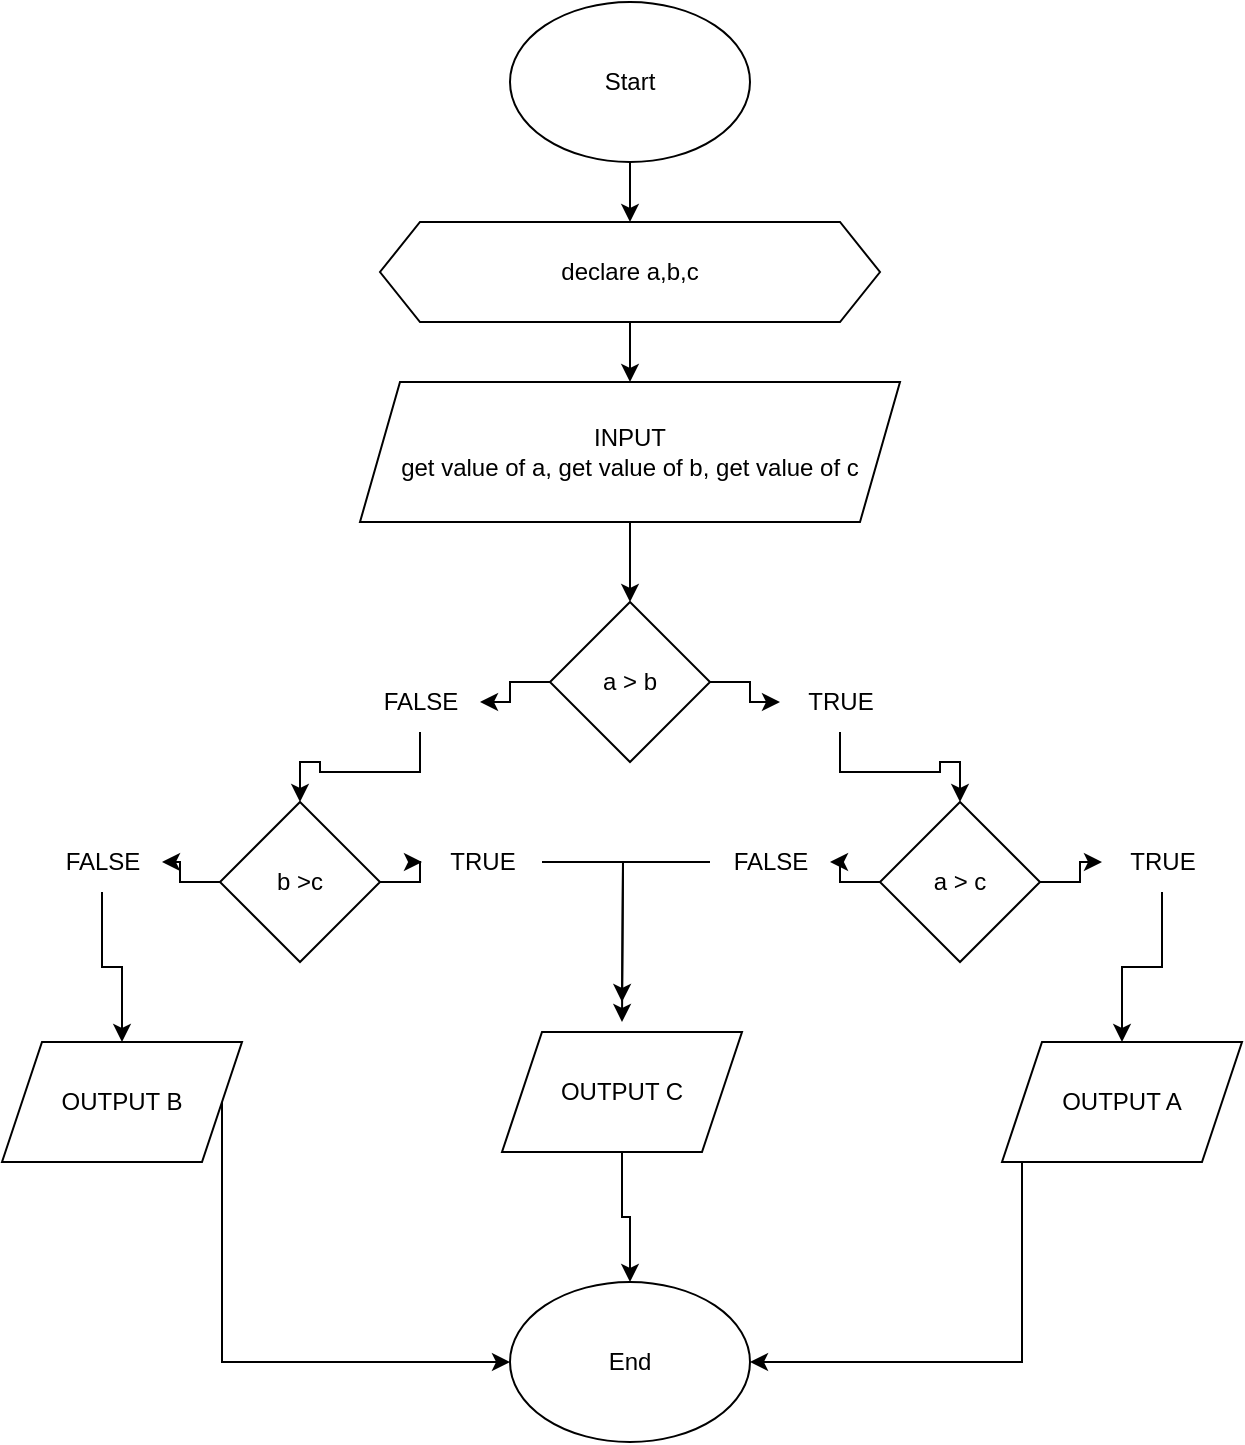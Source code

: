 <mxfile version="20.8.10" type="github">
  <diagram id="C5RBs43oDa-KdzZeNtuy" name="Page-1">
    <mxGraphModel dx="1434" dy="756" grid="1" gridSize="10" guides="1" tooltips="1" connect="1" arrows="1" fold="1" page="1" pageScale="1" pageWidth="827" pageHeight="1169" math="0" shadow="0">
      <root>
        <mxCell id="WIyWlLk6GJQsqaUBKTNV-0" />
        <mxCell id="WIyWlLk6GJQsqaUBKTNV-1" parent="WIyWlLk6GJQsqaUBKTNV-0" />
        <mxCell id="f7-nQBb-mmaOiUWw5lJx-4" value="" style="edgeStyle=orthogonalEdgeStyle;rounded=0;orthogonalLoop=1;jettySize=auto;html=1;" parent="WIyWlLk6GJQsqaUBKTNV-1" source="f7-nQBb-mmaOiUWw5lJx-0" edge="1">
          <mxGeometry relative="1" as="geometry">
            <mxPoint x="414" y="150" as="targetPoint" />
          </mxGeometry>
        </mxCell>
        <mxCell id="f7-nQBb-mmaOiUWw5lJx-0" value="Start" style="ellipse;whiteSpace=wrap;html=1;" parent="WIyWlLk6GJQsqaUBKTNV-1" vertex="1">
          <mxGeometry x="354" y="40" width="120" height="80" as="geometry" />
        </mxCell>
        <mxCell id="f7-nQBb-mmaOiUWw5lJx-2" value="End" style="ellipse;whiteSpace=wrap;html=1;" parent="WIyWlLk6GJQsqaUBKTNV-1" vertex="1">
          <mxGeometry x="354" y="680" width="120" height="80" as="geometry" />
        </mxCell>
        <mxCell id="f7-nQBb-mmaOiUWw5lJx-12" value="" style="edgeStyle=orthogonalEdgeStyle;rounded=0;orthogonalLoop=1;jettySize=auto;html=1;" parent="WIyWlLk6GJQsqaUBKTNV-1" source="f7-nQBb-mmaOiUWw5lJx-6" target="f7-nQBb-mmaOiUWw5lJx-9" edge="1">
          <mxGeometry relative="1" as="geometry" />
        </mxCell>
        <mxCell id="f7-nQBb-mmaOiUWw5lJx-6" value="INPUT&lt;br&gt;get value of a, get value of b, get value of c" style="shape=parallelogram;perimeter=parallelogramPerimeter;whiteSpace=wrap;html=1;fixedSize=1;" parent="WIyWlLk6GJQsqaUBKTNV-1" vertex="1">
          <mxGeometry x="279" y="230" width="270" height="70" as="geometry" />
        </mxCell>
        <mxCell id="f7-nQBb-mmaOiUWw5lJx-8" value="" style="edgeStyle=orthogonalEdgeStyle;rounded=0;orthogonalLoop=1;jettySize=auto;html=1;" parent="WIyWlLk6GJQsqaUBKTNV-1" source="f7-nQBb-mmaOiUWw5lJx-7" target="f7-nQBb-mmaOiUWw5lJx-6" edge="1">
          <mxGeometry relative="1" as="geometry" />
        </mxCell>
        <mxCell id="f7-nQBb-mmaOiUWw5lJx-7" value="declare a,b,c" style="shape=hexagon;perimeter=hexagonPerimeter2;whiteSpace=wrap;html=1;fixedSize=1;" parent="WIyWlLk6GJQsqaUBKTNV-1" vertex="1">
          <mxGeometry x="289" y="150" width="250" height="50" as="geometry" />
        </mxCell>
        <mxCell id="f7-nQBb-mmaOiUWw5lJx-15" value="" style="edgeStyle=orthogonalEdgeStyle;rounded=0;orthogonalLoop=1;jettySize=auto;html=1;" parent="WIyWlLk6GJQsqaUBKTNV-1" source="f7-nQBb-mmaOiUWw5lJx-9" target="f7-nQBb-mmaOiUWw5lJx-13" edge="1">
          <mxGeometry relative="1" as="geometry" />
        </mxCell>
        <mxCell id="f7-nQBb-mmaOiUWw5lJx-17" value="" style="edgeStyle=orthogonalEdgeStyle;rounded=0;orthogonalLoop=1;jettySize=auto;html=1;" parent="WIyWlLk6GJQsqaUBKTNV-1" source="f7-nQBb-mmaOiUWw5lJx-9" target="f7-nQBb-mmaOiUWw5lJx-14" edge="1">
          <mxGeometry relative="1" as="geometry" />
        </mxCell>
        <mxCell id="f7-nQBb-mmaOiUWw5lJx-9" value="a &amp;gt; b" style="rhombus;whiteSpace=wrap;html=1;" parent="WIyWlLk6GJQsqaUBKTNV-1" vertex="1">
          <mxGeometry x="374" y="340" width="80" height="80" as="geometry" />
        </mxCell>
        <mxCell id="f7-nQBb-mmaOiUWw5lJx-28" value="" style="edgeStyle=orthogonalEdgeStyle;rounded=0;orthogonalLoop=1;jettySize=auto;html=1;" parent="WIyWlLk6GJQsqaUBKTNV-1" source="f7-nQBb-mmaOiUWw5lJx-10" target="f7-nQBb-mmaOiUWw5lJx-24" edge="1">
          <mxGeometry relative="1" as="geometry" />
        </mxCell>
        <mxCell id="f7-nQBb-mmaOiUWw5lJx-29" value="" style="edgeStyle=orthogonalEdgeStyle;rounded=0;orthogonalLoop=1;jettySize=auto;html=1;" parent="WIyWlLk6GJQsqaUBKTNV-1" source="f7-nQBb-mmaOiUWw5lJx-10" target="f7-nQBb-mmaOiUWw5lJx-25" edge="1">
          <mxGeometry relative="1" as="geometry" />
        </mxCell>
        <mxCell id="f7-nQBb-mmaOiUWw5lJx-10" value="b &amp;gt;c" style="rhombus;whiteSpace=wrap;html=1;" parent="WIyWlLk6GJQsqaUBKTNV-1" vertex="1">
          <mxGeometry x="209" y="440" width="80" height="80" as="geometry" />
        </mxCell>
        <mxCell id="f7-nQBb-mmaOiUWw5lJx-30" value="" style="edgeStyle=orthogonalEdgeStyle;rounded=0;orthogonalLoop=1;jettySize=auto;html=1;" parent="WIyWlLk6GJQsqaUBKTNV-1" source="f7-nQBb-mmaOiUWw5lJx-11" target="f7-nQBb-mmaOiUWw5lJx-26" edge="1">
          <mxGeometry relative="1" as="geometry" />
        </mxCell>
        <mxCell id="f7-nQBb-mmaOiUWw5lJx-31" value="" style="edgeStyle=orthogonalEdgeStyle;rounded=0;orthogonalLoop=1;jettySize=auto;html=1;" parent="WIyWlLk6GJQsqaUBKTNV-1" source="f7-nQBb-mmaOiUWw5lJx-11" target="f7-nQBb-mmaOiUWw5lJx-27" edge="1">
          <mxGeometry relative="1" as="geometry" />
        </mxCell>
        <mxCell id="f7-nQBb-mmaOiUWw5lJx-11" value="a &amp;gt; c" style="rhombus;whiteSpace=wrap;html=1;" parent="WIyWlLk6GJQsqaUBKTNV-1" vertex="1">
          <mxGeometry x="539" y="440" width="80" height="80" as="geometry" />
        </mxCell>
        <mxCell id="f7-nQBb-mmaOiUWw5lJx-23" value="" style="edgeStyle=orthogonalEdgeStyle;rounded=0;orthogonalLoop=1;jettySize=auto;html=1;" parent="WIyWlLk6GJQsqaUBKTNV-1" source="f7-nQBb-mmaOiUWw5lJx-13" target="f7-nQBb-mmaOiUWw5lJx-11" edge="1">
          <mxGeometry relative="1" as="geometry" />
        </mxCell>
        <mxCell id="f7-nQBb-mmaOiUWw5lJx-13" value="TRUE" style="text;html=1;align=center;verticalAlign=middle;resizable=0;points=[];autosize=1;strokeColor=none;fillColor=none;" parent="WIyWlLk6GJQsqaUBKTNV-1" vertex="1">
          <mxGeometry x="489" y="375" width="60" height="30" as="geometry" />
        </mxCell>
        <mxCell id="f7-nQBb-mmaOiUWw5lJx-22" value="" style="edgeStyle=orthogonalEdgeStyle;rounded=0;orthogonalLoop=1;jettySize=auto;html=1;" parent="WIyWlLk6GJQsqaUBKTNV-1" source="f7-nQBb-mmaOiUWw5lJx-14" target="f7-nQBb-mmaOiUWw5lJx-10" edge="1">
          <mxGeometry relative="1" as="geometry" />
        </mxCell>
        <mxCell id="f7-nQBb-mmaOiUWw5lJx-14" value="FALSE" style="text;html=1;align=center;verticalAlign=middle;resizable=0;points=[];autosize=1;strokeColor=none;fillColor=none;" parent="WIyWlLk6GJQsqaUBKTNV-1" vertex="1">
          <mxGeometry x="279" y="375" width="60" height="30" as="geometry" />
        </mxCell>
        <mxCell id="f7-nQBb-mmaOiUWw5lJx-37" style="edgeStyle=orthogonalEdgeStyle;rounded=0;orthogonalLoop=1;jettySize=auto;html=1;" parent="WIyWlLk6GJQsqaUBKTNV-1" source="f7-nQBb-mmaOiUWw5lJx-18" target="f7-nQBb-mmaOiUWw5lJx-2" edge="1">
          <mxGeometry relative="1" as="geometry">
            <Array as="points">
              <mxPoint x="210" y="720" />
            </Array>
          </mxGeometry>
        </mxCell>
        <mxCell id="f7-nQBb-mmaOiUWw5lJx-18" value="OUTPUT B" style="shape=parallelogram;perimeter=parallelogramPerimeter;whiteSpace=wrap;html=1;fixedSize=1;" parent="WIyWlLk6GJQsqaUBKTNV-1" vertex="1">
          <mxGeometry x="100" y="560" width="120" height="60" as="geometry" />
        </mxCell>
        <mxCell id="f7-nQBb-mmaOiUWw5lJx-36" value="" style="edgeStyle=orthogonalEdgeStyle;rounded=0;orthogonalLoop=1;jettySize=auto;html=1;" parent="WIyWlLk6GJQsqaUBKTNV-1" source="f7-nQBb-mmaOiUWw5lJx-19" target="f7-nQBb-mmaOiUWw5lJx-2" edge="1">
          <mxGeometry relative="1" as="geometry" />
        </mxCell>
        <mxCell id="f7-nQBb-mmaOiUWw5lJx-19" value="OUTPUT C" style="shape=parallelogram;perimeter=parallelogramPerimeter;whiteSpace=wrap;html=1;fixedSize=1;" parent="WIyWlLk6GJQsqaUBKTNV-1" vertex="1">
          <mxGeometry x="350" y="555" width="120" height="60" as="geometry" />
        </mxCell>
        <mxCell id="f7-nQBb-mmaOiUWw5lJx-39" style="edgeStyle=orthogonalEdgeStyle;rounded=0;orthogonalLoop=1;jettySize=auto;html=1;entryX=1;entryY=0.5;entryDx=0;entryDy=0;" parent="WIyWlLk6GJQsqaUBKTNV-1" source="f7-nQBb-mmaOiUWw5lJx-21" target="f7-nQBb-mmaOiUWw5lJx-2" edge="1">
          <mxGeometry relative="1" as="geometry">
            <Array as="points">
              <mxPoint x="610" y="720" />
            </Array>
          </mxGeometry>
        </mxCell>
        <mxCell id="f7-nQBb-mmaOiUWw5lJx-21" value="OUTPUT A" style="shape=parallelogram;perimeter=parallelogramPerimeter;whiteSpace=wrap;html=1;fixedSize=1;" parent="WIyWlLk6GJQsqaUBKTNV-1" vertex="1">
          <mxGeometry x="600" y="560" width="120" height="60" as="geometry" />
        </mxCell>
        <mxCell id="f7-nQBb-mmaOiUWw5lJx-32" value="" style="edgeStyle=orthogonalEdgeStyle;rounded=0;orthogonalLoop=1;jettySize=auto;html=1;" parent="WIyWlLk6GJQsqaUBKTNV-1" source="f7-nQBb-mmaOiUWw5lJx-24" target="f7-nQBb-mmaOiUWw5lJx-18" edge="1">
          <mxGeometry relative="1" as="geometry" />
        </mxCell>
        <mxCell id="f7-nQBb-mmaOiUWw5lJx-24" value="FALSE" style="text;html=1;align=center;verticalAlign=middle;resizable=0;points=[];autosize=1;strokeColor=none;fillColor=none;" parent="WIyWlLk6GJQsqaUBKTNV-1" vertex="1">
          <mxGeometry x="120" y="455" width="60" height="30" as="geometry" />
        </mxCell>
        <mxCell id="f7-nQBb-mmaOiUWw5lJx-34" value="" style="edgeStyle=orthogonalEdgeStyle;rounded=0;orthogonalLoop=1;jettySize=auto;html=1;" parent="WIyWlLk6GJQsqaUBKTNV-1" source="f7-nQBb-mmaOiUWw5lJx-25" edge="1">
          <mxGeometry relative="1" as="geometry">
            <mxPoint x="410" y="540" as="targetPoint" />
          </mxGeometry>
        </mxCell>
        <mxCell id="f7-nQBb-mmaOiUWw5lJx-25" value="TRUE" style="text;html=1;align=center;verticalAlign=middle;resizable=0;points=[];autosize=1;strokeColor=none;fillColor=none;" parent="WIyWlLk6GJQsqaUBKTNV-1" vertex="1">
          <mxGeometry x="310" y="455" width="60" height="30" as="geometry" />
        </mxCell>
        <mxCell id="f7-nQBb-mmaOiUWw5lJx-35" value="" style="edgeStyle=orthogonalEdgeStyle;rounded=0;orthogonalLoop=1;jettySize=auto;html=1;" parent="WIyWlLk6GJQsqaUBKTNV-1" source="f7-nQBb-mmaOiUWw5lJx-26" edge="1">
          <mxGeometry relative="1" as="geometry">
            <mxPoint x="410" y="550" as="targetPoint" />
          </mxGeometry>
        </mxCell>
        <mxCell id="f7-nQBb-mmaOiUWw5lJx-26" value="FALSE" style="text;html=1;align=center;verticalAlign=middle;resizable=0;points=[];autosize=1;strokeColor=none;fillColor=none;" parent="WIyWlLk6GJQsqaUBKTNV-1" vertex="1">
          <mxGeometry x="454" y="455" width="60" height="30" as="geometry" />
        </mxCell>
        <mxCell id="f7-nQBb-mmaOiUWw5lJx-33" value="" style="edgeStyle=orthogonalEdgeStyle;rounded=0;orthogonalLoop=1;jettySize=auto;html=1;" parent="WIyWlLk6GJQsqaUBKTNV-1" source="f7-nQBb-mmaOiUWw5lJx-27" target="f7-nQBb-mmaOiUWw5lJx-21" edge="1">
          <mxGeometry relative="1" as="geometry" />
        </mxCell>
        <mxCell id="f7-nQBb-mmaOiUWw5lJx-27" value="TRUE" style="text;html=1;align=center;verticalAlign=middle;resizable=0;points=[];autosize=1;strokeColor=none;fillColor=none;" parent="WIyWlLk6GJQsqaUBKTNV-1" vertex="1">
          <mxGeometry x="650" y="455" width="60" height="30" as="geometry" />
        </mxCell>
      </root>
    </mxGraphModel>
  </diagram>
</mxfile>
